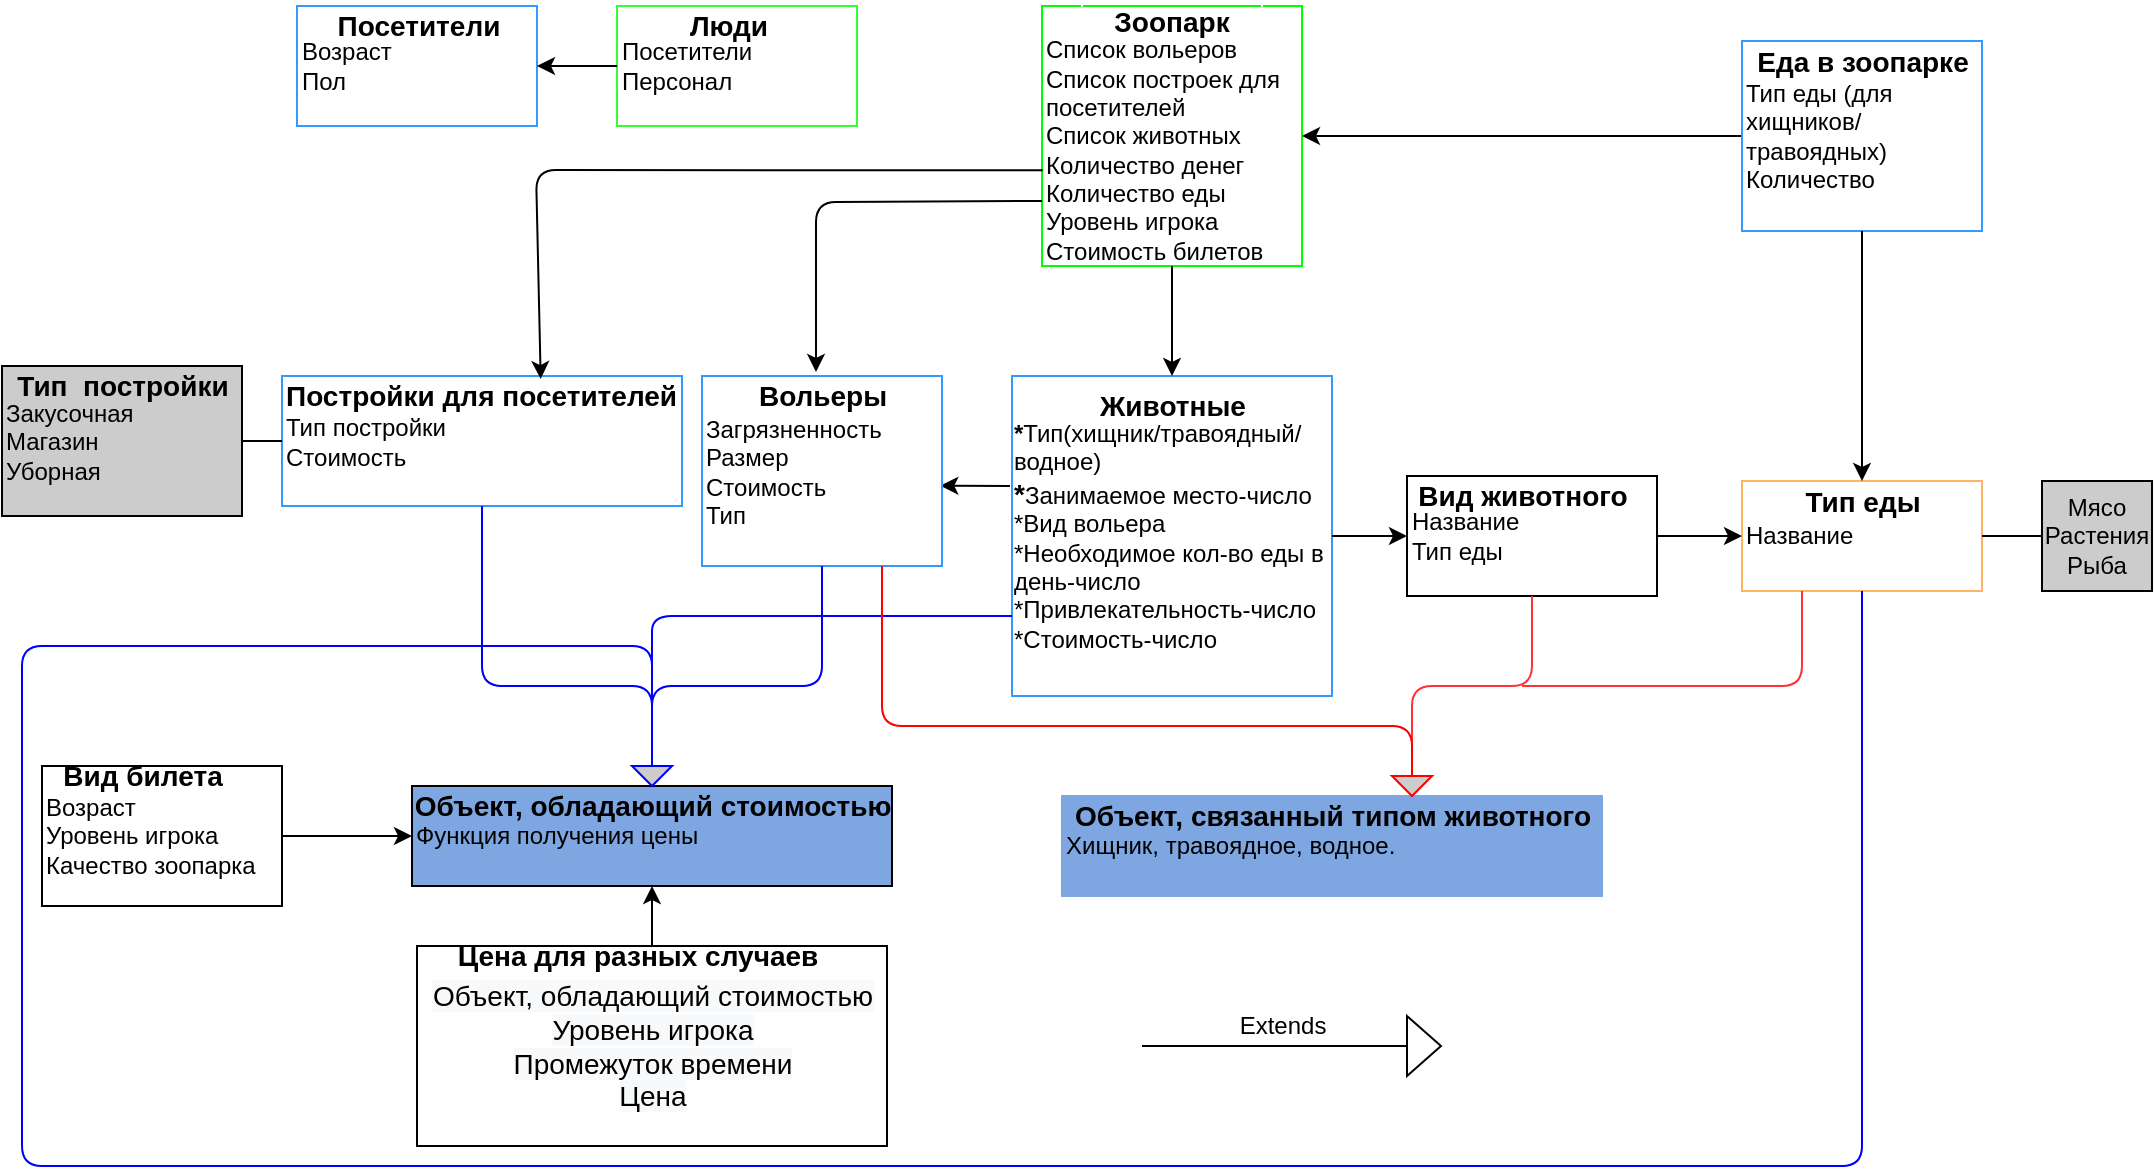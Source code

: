 <mxfile version="13.8.8" type="github">
  <diagram id="44roVjjL7hT9gKghZYSf" name="Page-1">
    <mxGraphModel dx="2012" dy="635" grid="1" gridSize="10" guides="1" tooltips="1" connect="1" arrows="1" fold="1" page="1" pageScale="1" pageWidth="827" pageHeight="1169" math="0" shadow="0">
      <root>
        <mxCell id="0" />
        <mxCell id="1" parent="0" />
        <mxCell id="1mpjec-wGM9LX6DmMd_U-1" value="&lt;div style=&quot;text-align: left&quot;&gt;&lt;b&gt;*&lt;/b&gt;&lt;span&gt;Тип(хищник/травоядный/водное)&lt;/span&gt;&lt;br&gt;&lt;/div&gt;&lt;div style=&quot;text-align: left&quot;&gt;&lt;span&gt;&lt;b&gt;&lt;font style=&quot;font-size: 14px&quot;&gt;*&lt;/font&gt;&lt;/b&gt;Занимаемое место-число&lt;/span&gt;&lt;/div&gt;&lt;div style=&quot;text-align: left&quot;&gt;&lt;span&gt;*Вид вольера&lt;/span&gt;&lt;/div&gt;&lt;div style=&quot;text-align: left&quot;&gt;&lt;span&gt;*Необходимое кол-во еды в день-число&lt;/span&gt;&lt;/div&gt;&lt;div style=&quot;text-align: left&quot;&gt;&lt;span&gt;*Привлекательность-число&lt;/span&gt;&lt;/div&gt;&lt;div style=&quot;text-align: left&quot;&gt;&lt;span&gt;*Стоимость-число&lt;/span&gt;&lt;/div&gt;" style="whiteSpace=wrap;html=1;aspect=fixed;shadow=0;strokeColor=#3399FF;" parent="1" vertex="1">
          <mxGeometry x="365" y="375" width="160" height="160" as="geometry" />
        </mxCell>
        <mxCell id="tJPeNfGzK6K1vNvz1bMZ-6" value="" style="endArrow=classic;html=1;entryX=0;entryY=0.5;entryDx=0;entryDy=0;exitX=1;exitY=0.5;exitDx=0;exitDy=0;" parent="1" source="1mpjec-wGM9LX6DmMd_U-1" target="u7DJm_EilE4YctPllRHo-5" edge="1">
          <mxGeometry width="50" height="50" relative="1" as="geometry">
            <mxPoint x="440" y="530" as="sourcePoint" />
            <mxPoint x="445" y="610" as="targetPoint" />
          </mxGeometry>
        </mxCell>
        <mxCell id="tJPeNfGzK6K1vNvz1bMZ-8" value="" style="endArrow=classic;html=1;entryX=0.993;entryY=0.577;entryDx=0;entryDy=0;entryPerimeter=0;" parent="1" target="tJPeNfGzK6K1vNvz1bMZ-16" edge="1">
          <mxGeometry width="50" height="50" relative="1" as="geometry">
            <mxPoint x="364" y="430" as="sourcePoint" />
            <mxPoint x="310" y="460.0" as="targetPoint" />
            <Array as="points" />
          </mxGeometry>
        </mxCell>
        <mxCell id="tJPeNfGzK6K1vNvz1bMZ-9" value="&lt;br&gt;Список вольеров&lt;br&gt;Список построек для посетителей&lt;br&gt;Список животных&lt;br&gt;Количество денег&lt;br&gt;Количество еды&lt;br&gt;Уровень игрока&lt;br&gt;Стоимость билетов" style="whiteSpace=wrap;html=1;aspect=fixed;align=left;strokeColor=#00FF00;" parent="1" vertex="1">
          <mxGeometry x="380" y="190" width="130" height="130" as="geometry" />
        </mxCell>
        <mxCell id="tJPeNfGzK6K1vNvz1bMZ-10" value="" style="endArrow=classic;html=1;entryX=0.5;entryY=0;entryDx=0;entryDy=0;exitX=0.5;exitY=1;exitDx=0;exitDy=0;" parent="1" source="tJPeNfGzK6K1vNvz1bMZ-9" target="1mpjec-wGM9LX6DmMd_U-1" edge="1">
          <mxGeometry width="50" height="50" relative="1" as="geometry">
            <mxPoint x="380" y="540" as="sourcePoint" />
            <mxPoint x="430" y="490" as="targetPoint" />
            <Array as="points" />
          </mxGeometry>
        </mxCell>
        <mxCell id="tJPeNfGzK6K1vNvz1bMZ-13" style="edgeStyle=orthogonalEdgeStyle;rounded=0;orthogonalLoop=1;jettySize=auto;html=1;exitX=0;exitY=0.5;exitDx=0;exitDy=0;entryX=1;entryY=0.5;entryDx=0;entryDy=0;" parent="1" source="tJPeNfGzK6K1vNvz1bMZ-11" target="tJPeNfGzK6K1vNvz1bMZ-9" edge="1">
          <mxGeometry relative="1" as="geometry" />
        </mxCell>
        <mxCell id="tJPeNfGzK6K1vNvz1bMZ-11" value="Тип еды (для хищников/травоядных)&lt;br&gt;Количество" style="rounded=0;whiteSpace=wrap;html=1;align=left;strokeColor=#3399FF;" parent="1" vertex="1">
          <mxGeometry x="730" y="207.5" width="120" height="95" as="geometry" />
        </mxCell>
        <mxCell id="tJPeNfGzK6K1vNvz1bMZ-15" value="&lt;div&gt;&lt;span&gt;Тип постройки&amp;nbsp;&lt;/span&gt;&lt;/div&gt;&lt;div&gt;&lt;span&gt;Стоимость&lt;/span&gt;&lt;/div&gt;" style="rounded=0;whiteSpace=wrap;html=1;strokeColor=#3399FF;align=left;" parent="1" vertex="1">
          <mxGeometry y="375" width="200" height="65" as="geometry" />
        </mxCell>
        <mxCell id="tJPeNfGzK6K1vNvz1bMZ-16" value="Загрязненность&lt;br&gt;Размер&lt;br&gt;Стоимость&lt;br&gt;Тип&amp;nbsp;" style="rounded=0;whiteSpace=wrap;html=1;strokeColor=#3399FF;align=left;" parent="1" vertex="1">
          <mxGeometry x="210" y="375" width="120" height="95" as="geometry" />
        </mxCell>
        <mxCell id="tJPeNfGzK6K1vNvz1bMZ-18" value="" style="endArrow=classic;html=1;exitX=0;exitY=0.75;exitDx=0;exitDy=0;" parent="1" source="tJPeNfGzK6K1vNvz1bMZ-9" edge="1">
          <mxGeometry width="50" height="50" relative="1" as="geometry">
            <mxPoint x="240" y="500" as="sourcePoint" />
            <mxPoint x="267" y="373" as="targetPoint" />
            <Array as="points">
              <mxPoint x="267" y="288" />
            </Array>
          </mxGeometry>
        </mxCell>
        <mxCell id="tJPeNfGzK6K1vNvz1bMZ-19" value="" style="endArrow=classic;html=1;exitX=0.003;exitY=0.632;exitDx=0;exitDy=0;exitPerimeter=0;entryX=0.616;entryY=0.076;entryDx=0;entryDy=0;entryPerimeter=0;" parent="1" source="tJPeNfGzK6K1vNvz1bMZ-9" target="tJPeNfGzK6K1vNvz1bMZ-33" edge="1">
          <mxGeometry width="50" height="50" relative="1" as="geometry">
            <mxPoint x="240" y="500" as="sourcePoint" />
            <mxPoint x="129" y="367" as="targetPoint" />
            <Array as="points">
              <mxPoint x="127" y="272" />
            </Array>
          </mxGeometry>
        </mxCell>
        <mxCell id="tJPeNfGzK6K1vNvz1bMZ-22" value="Возраст&lt;br&gt;Пол" style="rounded=0;whiteSpace=wrap;html=1;strokeColor=#3399FF;align=left;" parent="1" vertex="1">
          <mxGeometry x="7.5" y="190" width="120" height="60" as="geometry" />
        </mxCell>
        <mxCell id="tJPeNfGzK6K1vNvz1bMZ-23" value="Посетители&amp;nbsp;&lt;br&gt;Персонал" style="rounded=0;whiteSpace=wrap;html=1;shadow=0;strokeColor=#33FF33;align=left;" parent="1" vertex="1">
          <mxGeometry x="167.5" y="190" width="120" height="60" as="geometry" />
        </mxCell>
        <mxCell id="tJPeNfGzK6K1vNvz1bMZ-24" value="" style="endArrow=classic;html=1;entryX=1;entryY=0.5;entryDx=0;entryDy=0;exitX=0;exitY=0.5;exitDx=0;exitDy=0;" parent="1" source="tJPeNfGzK6K1vNvz1bMZ-23" target="tJPeNfGzK6K1vNvz1bMZ-22" edge="1">
          <mxGeometry width="50" height="50" relative="1" as="geometry">
            <mxPoint x="147.5" y="340" as="sourcePoint" />
            <mxPoint x="197.5" y="290" as="targetPoint" />
          </mxGeometry>
        </mxCell>
        <mxCell id="tJPeNfGzK6K1vNvz1bMZ-25" value="&lt;font style=&quot;font-size: 14px&quot;&gt;&lt;b&gt;Зоопарк&lt;/b&gt;&lt;/font&gt;" style="text;html=1;strokeColor=#FFFFFF;fillColor=none;align=center;verticalAlign=middle;whiteSpace=wrap;rounded=0;shadow=0;" parent="1" vertex="1">
          <mxGeometry x="400" y="187.5" width="90" height="20" as="geometry" />
        </mxCell>
        <mxCell id="tJPeNfGzK6K1vNvz1bMZ-26" value="&lt;font style=&quot;font-size: 14px&quot;&gt;&lt;b&gt;Еда в зоопарке&lt;/b&gt;&lt;/font&gt;" style="text;html=1;align=center;verticalAlign=middle;resizable=0;points=[];autosize=1;" parent="1" vertex="1">
          <mxGeometry x="730" y="207.5" width="120" height="20" as="geometry" />
        </mxCell>
        <mxCell id="tJPeNfGzK6K1vNvz1bMZ-27" value="&lt;div&gt;&lt;div&gt;Название&lt;/div&gt;&lt;/div&gt;" style="rounded=0;whiteSpace=wrap;html=1;strokeColor=#FFB366;align=left;" parent="1" vertex="1">
          <mxGeometry x="730" y="427.5" width="120" height="55" as="geometry" />
        </mxCell>
        <mxCell id="tJPeNfGzK6K1vNvz1bMZ-29" value="" style="endArrow=classic;html=1;entryX=0.5;entryY=0;entryDx=0;entryDy=0;exitX=0.5;exitY=1;exitDx=0;exitDy=0;" parent="1" source="tJPeNfGzK6K1vNvz1bMZ-11" target="tJPeNfGzK6K1vNvz1bMZ-27" edge="1">
          <mxGeometry width="50" height="50" relative="1" as="geometry">
            <mxPoint x="485" y="410" as="sourcePoint" />
            <mxPoint x="535" y="360" as="targetPoint" />
          </mxGeometry>
        </mxCell>
        <mxCell id="tJPeNfGzK6K1vNvz1bMZ-30" value="&lt;font style=&quot;font-size: 14px&quot;&gt;&lt;b&gt;Тип еды&lt;/b&gt;&lt;/font&gt;" style="text;html=1;align=center;verticalAlign=middle;resizable=0;points=[];autosize=1;" parent="1" vertex="1">
          <mxGeometry x="755" y="427.5" width="70" height="20" as="geometry" />
        </mxCell>
        <mxCell id="tJPeNfGzK6K1vNvz1bMZ-32" value="&lt;font style=&quot;font-size: 14px&quot;&gt;&lt;b&gt;Вольеры&lt;/b&gt;&lt;/font&gt;" style="text;html=1;align=center;verticalAlign=middle;resizable=0;points=[];autosize=1;" parent="1" vertex="1">
          <mxGeometry x="230" y="375" width="80" height="20" as="geometry" />
        </mxCell>
        <mxCell id="tJPeNfGzK6K1vNvz1bMZ-33" value="&lt;font style=&quot;font-size: 14px&quot;&gt;&lt;b&gt;Постройки для посетителей&lt;/b&gt;&lt;/font&gt;" style="text;html=1;align=left;verticalAlign=middle;resizable=0;points=[];autosize=1;" parent="1" vertex="1">
          <mxGeometry y="375" width="210" height="20" as="geometry" />
        </mxCell>
        <mxCell id="tJPeNfGzK6K1vNvz1bMZ-34" value="&lt;font style=&quot;font-size: 14px&quot;&gt;&lt;b&gt;Животные&lt;/b&gt;&lt;/font&gt;" style="text;html=1;align=center;verticalAlign=middle;resizable=0;points=[];autosize=1;" parent="1" vertex="1">
          <mxGeometry x="400" y="380" width="90" height="20" as="geometry" />
        </mxCell>
        <mxCell id="tJPeNfGzK6K1vNvz1bMZ-35" style="edgeStyle=orthogonalEdgeStyle;rounded=0;orthogonalLoop=1;jettySize=auto;html=1;exitX=0.5;exitY=1;exitDx=0;exitDy=0;" parent="1" source="tJPeNfGzK6K1vNvz1bMZ-27" target="tJPeNfGzK6K1vNvz1bMZ-27" edge="1">
          <mxGeometry relative="1" as="geometry" />
        </mxCell>
        <mxCell id="tJPeNfGzK6K1vNvz1bMZ-42" value="&lt;b&gt;&lt;font style=&quot;font-size: 14px&quot;&gt;Люди&lt;/font&gt;&lt;/b&gt;" style="text;html=1;align=center;verticalAlign=middle;resizable=0;points=[];autosize=1;" parent="1" vertex="1">
          <mxGeometry x="197.5" y="190" width="50" height="20" as="geometry" />
        </mxCell>
        <mxCell id="tJPeNfGzK6K1vNvz1bMZ-43" value="&lt;font style=&quot;font-size: 14px&quot;&gt;&lt;b&gt;Посетители&lt;/b&gt;&lt;/font&gt;" style="text;html=1;align=center;verticalAlign=middle;resizable=0;points=[];autosize=1;" parent="1" vertex="1">
          <mxGeometry x="17.5" y="190" width="100" height="20" as="geometry" />
        </mxCell>
        <mxCell id="tJPeNfGzK6K1vNvz1bMZ-50" value="&lt;div&gt;&lt;span&gt;Закусочная&lt;/span&gt;&lt;/div&gt;&lt;div&gt;&lt;span&gt;Магазин&lt;/span&gt;&lt;/div&gt;&lt;div&gt;&lt;span&gt;Уборная&lt;/span&gt;&lt;/div&gt;" style="rounded=0;whiteSpace=wrap;html=1;shadow=0;strokeColor=#000000;fillColor=#CCCCCC;align=left;" parent="1" vertex="1">
          <mxGeometry x="-140" y="370" width="120" height="75" as="geometry" />
        </mxCell>
        <mxCell id="tJPeNfGzK6K1vNvz1bMZ-52" value="&lt;font style=&quot;font-size: 14px&quot;&gt;&lt;b&gt;Тип&amp;nbsp; постройки&lt;/b&gt;&lt;/font&gt;" style="text;html=1;align=center;verticalAlign=middle;resizable=0;points=[];autosize=1;shadow=0;" parent="1" vertex="1">
          <mxGeometry x="-140" y="370" width="120" height="20" as="geometry" />
        </mxCell>
        <mxCell id="u7DJm_EilE4YctPllRHo-1" value="Функция получения цены" style="rounded=0;whiteSpace=wrap;html=1;align=left;fillColor=#7EA6E0;" vertex="1" parent="1">
          <mxGeometry x="65" y="580" width="240" height="50" as="geometry" />
        </mxCell>
        <mxCell id="u7DJm_EilE4YctPllRHo-2" value="Хищник, травоядное, водное.&amp;nbsp;" style="rounded=0;whiteSpace=wrap;html=1;align=left;fillColor=#7EA6E0;strokeColor=#7EA6E0;" vertex="1" parent="1">
          <mxGeometry x="390" y="585" width="270" height="50" as="geometry" />
        </mxCell>
        <mxCell id="u7DJm_EilE4YctPllRHo-3" value="&lt;font style=&quot;font-size: 14px&quot;&gt;&lt;b&gt;Объект, обладающий стоимостью&lt;/b&gt;&lt;/font&gt;" style="text;html=1;align=center;verticalAlign=middle;resizable=0;points=[];autosize=1;" vertex="1" parent="1">
          <mxGeometry x="60" y="580" width="250" height="20" as="geometry" />
        </mxCell>
        <mxCell id="u7DJm_EilE4YctPllRHo-4" value="&lt;font&gt;&lt;b style=&quot;font-size: 14px&quot;&gt;Объект, &lt;/b&gt;&lt;span style=&quot;font-size: 14px&quot;&gt;&lt;b&gt;связанный&lt;/b&gt;&lt;/span&gt;&lt;b style=&quot;font-size: 14px&quot;&gt;&amp;nbsp;типом животного&lt;/b&gt;&lt;/font&gt;" style="text;html=1;align=center;verticalAlign=middle;resizable=0;points=[];autosize=1;" vertex="1" parent="1">
          <mxGeometry x="390" y="585" width="270" height="20" as="geometry" />
        </mxCell>
        <mxCell id="u7DJm_EilE4YctPllRHo-5" value="Название&amp;nbsp;&lt;br&gt;&lt;div&gt;&lt;span&gt;Тип еды&lt;/span&gt;&lt;/div&gt;" style="rounded=0;whiteSpace=wrap;html=1;align=left;" vertex="1" parent="1">
          <mxGeometry x="562.5" y="425" width="125" height="60" as="geometry" />
        </mxCell>
        <mxCell id="u7DJm_EilE4YctPllRHo-6" value="&lt;font style=&quot;font-size: 14px&quot;&gt;&lt;b&gt;Вид животного&lt;/b&gt;&lt;/font&gt;" style="text;html=1;align=center;verticalAlign=middle;resizable=0;points=[];autosize=1;" vertex="1" parent="1">
          <mxGeometry x="560" y="425" width="120" height="20" as="geometry" />
        </mxCell>
        <mxCell id="u7DJm_EilE4YctPllRHo-10" value="Мясо&lt;br&gt;Растения&lt;br&gt;Рыба" style="whiteSpace=wrap;html=1;aspect=fixed;fillColor=#CCCCCC;" vertex="1" parent="1">
          <mxGeometry x="880" y="427.5" width="55" height="55" as="geometry" />
        </mxCell>
        <mxCell id="u7DJm_EilE4YctPllRHo-11" value="" style="endArrow=none;html=1;entryX=0;entryY=0.5;entryDx=0;entryDy=0;exitX=1;exitY=0.5;exitDx=0;exitDy=0;" edge="1" parent="1" source="tJPeNfGzK6K1vNvz1bMZ-27" target="u7DJm_EilE4YctPllRHo-10">
          <mxGeometry width="50" height="50" relative="1" as="geometry">
            <mxPoint x="570" y="275" as="sourcePoint" />
            <mxPoint x="620" y="225" as="targetPoint" />
          </mxGeometry>
        </mxCell>
        <mxCell id="u7DJm_EilE4YctPllRHo-12" value="" style="endArrow=classic;html=1;entryX=0;entryY=0.5;entryDx=0;entryDy=0;exitX=1;exitY=0.5;exitDx=0;exitDy=0;" edge="1" parent="1" source="u7DJm_EilE4YctPllRHo-5" target="tJPeNfGzK6K1vNvz1bMZ-27">
          <mxGeometry width="50" height="50" relative="1" as="geometry">
            <mxPoint x="570" y="285" as="sourcePoint" />
            <mxPoint x="620" y="235" as="targetPoint" />
          </mxGeometry>
        </mxCell>
        <mxCell id="u7DJm_EilE4YctPllRHo-13" value="Возраст&lt;br&gt;Уровень игрока&lt;br&gt;Качество зоопарка" style="rounded=0;whiteSpace=wrap;html=1;shadow=0;strokeColor=#000000;align=left;" vertex="1" parent="1">
          <mxGeometry x="-120" y="570" width="120" height="70" as="geometry" />
        </mxCell>
        <mxCell id="u7DJm_EilE4YctPllRHo-14" value="&lt;span style=&quot;color: rgb(0 , 0 , 0) ; font-family: &amp;#34;helvetica&amp;#34; ; font-size: 14px ; font-style: normal ; letter-spacing: normal ; text-align: center ; text-indent: 0px ; text-transform: none ; word-spacing: 0px ; background-color: rgb(248 , 249 , 250)&quot;&gt;Объект, обладающий стоимостью&lt;br&gt;Уровень игрока&lt;br&gt;Промежуток времени&lt;br&gt;Цена&lt;br&gt;&lt;/span&gt;" style="rounded=0;whiteSpace=wrap;html=1;shadow=0;strokeColor=#000000;" vertex="1" parent="1">
          <mxGeometry x="67.5" y="660" width="235" height="100" as="geometry" />
        </mxCell>
        <mxCell id="u7DJm_EilE4YctPllRHo-15" value="&lt;font style=&quot;font-size: 14px&quot;&gt;&lt;b&gt;Вид билета&lt;/b&gt;&lt;/font&gt;" style="text;html=1;align=center;verticalAlign=middle;resizable=0;points=[];autosize=1;" vertex="1" parent="1">
          <mxGeometry x="-120" y="565" width="100" height="20" as="geometry" />
        </mxCell>
        <mxCell id="u7DJm_EilE4YctPllRHo-16" value="&lt;font style=&quot;font-size: 14px&quot;&gt;&lt;b&gt;Цена для разных случаев&lt;/b&gt;&lt;/font&gt;" style="text;html=1;strokeColor=none;fillColor=none;align=center;verticalAlign=middle;whiteSpace=wrap;rounded=0;shadow=0;" vertex="1" parent="1">
          <mxGeometry x="67.5" y="660" width="220" height="10" as="geometry" />
        </mxCell>
        <mxCell id="u7DJm_EilE4YctPllRHo-21" value="" style="endArrow=classic;html=1;exitX=0.5;exitY=0;exitDx=0;exitDy=0;" edge="1" parent="1" source="u7DJm_EilE4YctPllRHo-14">
          <mxGeometry width="50" height="50" relative="1" as="geometry">
            <mxPoint x="90" y="940" as="sourcePoint" />
            <mxPoint x="185" y="630" as="targetPoint" />
          </mxGeometry>
        </mxCell>
        <mxCell id="u7DJm_EilE4YctPllRHo-23" value="" style="endArrow=classic;html=1;entryX=0;entryY=0.5;entryDx=0;entryDy=0;exitX=1;exitY=0.5;exitDx=0;exitDy=0;" edge="1" parent="1" source="u7DJm_EilE4YctPllRHo-13" target="u7DJm_EilE4YctPllRHo-1">
          <mxGeometry width="50" height="50" relative="1" as="geometry">
            <mxPoint x="130" y="590" as="sourcePoint" />
            <mxPoint x="180" y="540" as="targetPoint" />
          </mxGeometry>
        </mxCell>
        <mxCell id="u7DJm_EilE4YctPllRHo-34" value="" style="endArrow=none;html=1;exitX=0.5;exitY=1;exitDx=0;exitDy=0;entryX=0;entryY=0.5;entryDx=0;entryDy=0;strokeColor=#0000FF;" edge="1" parent="1" target="u7DJm_EilE4YctPllRHo-40" source="tJPeNfGzK6K1vNvz1bMZ-15">
          <mxGeometry width="50" height="50" relative="1" as="geometry">
            <mxPoint x="390" y="780" as="sourcePoint" />
            <mxPoint x="170" y="540" as="targetPoint" />
            <Array as="points">
              <mxPoint x="100" y="530" />
              <mxPoint x="185" y="530" />
            </Array>
          </mxGeometry>
        </mxCell>
        <mxCell id="u7DJm_EilE4YctPllRHo-35" value="" style="triangle;whiteSpace=wrap;html=1;shadow=0;strokeColor=#FF0000;fillColor=#CCCCCC;rotation=90;" vertex="1" parent="1">
          <mxGeometry x="560" y="570" width="10" height="20" as="geometry" />
        </mxCell>
        <mxCell id="u7DJm_EilE4YctPllRHo-40" value="" style="triangle;whiteSpace=wrap;html=1;shadow=0;strokeColor=#0000FF;fillColor=#CCCCCC;rotation=90;" vertex="1" parent="1">
          <mxGeometry x="180" y="565" width="10" height="20" as="geometry" />
        </mxCell>
        <mxCell id="u7DJm_EilE4YctPllRHo-41" value="" style="endArrow=none;html=1;entryX=0.5;entryY=1;entryDx=0;entryDy=0;exitX=0;exitY=0.5;exitDx=0;exitDy=0;strokeColor=#0000FF;" edge="1" parent="1" source="u7DJm_EilE4YctPllRHo-40" target="tJPeNfGzK6K1vNvz1bMZ-16">
          <mxGeometry width="50" height="50" relative="1" as="geometry">
            <mxPoint x="480" y="590" as="sourcePoint" />
            <mxPoint x="530" y="540" as="targetPoint" />
            <Array as="points">
              <mxPoint x="185" y="530" />
              <mxPoint x="270" y="530" />
            </Array>
          </mxGeometry>
        </mxCell>
        <mxCell id="u7DJm_EilE4YctPllRHo-42" value="" style="endArrow=none;html=1;entryX=0;entryY=0.75;entryDx=0;entryDy=0;exitX=0;exitY=0.5;exitDx=0;exitDy=0;strokeColor=#0000FF;" edge="1" parent="1" source="u7DJm_EilE4YctPllRHo-40" target="1mpjec-wGM9LX6DmMd_U-1">
          <mxGeometry width="50" height="50" relative="1" as="geometry">
            <mxPoint x="480" y="590" as="sourcePoint" />
            <mxPoint x="530" y="540" as="targetPoint" />
            <Array as="points">
              <mxPoint x="185" y="520" />
              <mxPoint x="185" y="495" />
            </Array>
          </mxGeometry>
        </mxCell>
        <mxCell id="u7DJm_EilE4YctPllRHo-43" value="" style="endArrow=none;html=1;entryX=0.5;entryY=1;entryDx=0;entryDy=0;exitX=0;exitY=0.5;exitDx=0;exitDy=0;strokeColor=#0000FF;" edge="1" parent="1" source="u7DJm_EilE4YctPllRHo-40" target="tJPeNfGzK6K1vNvz1bMZ-27">
          <mxGeometry width="50" height="50" relative="1" as="geometry">
            <mxPoint x="480" y="660" as="sourcePoint" />
            <mxPoint x="530" y="610" as="targetPoint" />
            <Array as="points">
              <mxPoint x="185" y="510" />
              <mxPoint x="-130" y="510" />
              <mxPoint x="-130" y="770" />
              <mxPoint x="790" y="770" />
            </Array>
          </mxGeometry>
        </mxCell>
        <mxCell id="u7DJm_EilE4YctPllRHo-44" value="" style="endArrow=none;html=1;entryX=0.5;entryY=1;entryDx=0;entryDy=0;exitX=0;exitY=0.5;exitDx=0;exitDy=0;strokeColor=#FF3333;" edge="1" parent="1" source="u7DJm_EilE4YctPllRHo-35" target="u7DJm_EilE4YctPllRHo-5">
          <mxGeometry width="50" height="50" relative="1" as="geometry">
            <mxPoint x="720" y="630" as="sourcePoint" />
            <mxPoint x="770" y="580" as="targetPoint" />
            <Array as="points">
              <mxPoint x="565" y="530" />
              <mxPoint x="625" y="530" />
            </Array>
          </mxGeometry>
        </mxCell>
        <mxCell id="u7DJm_EilE4YctPllRHo-45" value="" style="endArrow=none;html=1;entryX=0.25;entryY=1;entryDx=0;entryDy=0;fillColor=#CC0000;strokeColor=#FF3333;" edge="1" parent="1" target="tJPeNfGzK6K1vNvz1bMZ-27">
          <mxGeometry width="50" height="50" relative="1" as="geometry">
            <mxPoint x="620" y="530" as="sourcePoint" />
            <mxPoint x="770" y="580" as="targetPoint" />
            <Array as="points">
              <mxPoint x="760" y="530" />
            </Array>
          </mxGeometry>
        </mxCell>
        <mxCell id="u7DJm_EilE4YctPllRHo-46" value="" style="endArrow=none;html=1;entryX=0.75;entryY=1;entryDx=0;entryDy=0;exitX=0;exitY=0.5;exitDx=0;exitDy=0;fillColor=#FF0000;strokeColor=#FF0000;" edge="1" parent="1" source="u7DJm_EilE4YctPllRHo-35" target="tJPeNfGzK6K1vNvz1bMZ-16">
          <mxGeometry width="50" height="50" relative="1" as="geometry">
            <mxPoint x="720" y="630" as="sourcePoint" />
            <mxPoint x="770" y="580" as="targetPoint" />
            <Array as="points">
              <mxPoint x="565" y="550" />
              <mxPoint x="300" y="550" />
            </Array>
          </mxGeometry>
        </mxCell>
        <mxCell id="u7DJm_EilE4YctPllRHo-49" value="" style="endArrow=none;html=1;strokeColor=#000000;fillColor=#CC0000;entryX=1;entryY=0.5;entryDx=0;entryDy=0;exitX=0;exitY=0.5;exitDx=0;exitDy=0;" edge="1" parent="1" source="tJPeNfGzK6K1vNvz1bMZ-15" target="tJPeNfGzK6K1vNvz1bMZ-50">
          <mxGeometry width="50" height="50" relative="1" as="geometry">
            <mxPoint x="510" y="640" as="sourcePoint" />
            <mxPoint x="560" y="590" as="targetPoint" />
          </mxGeometry>
        </mxCell>
        <mxCell id="u7DJm_EilE4YctPllRHo-50" value="" style="endArrow=none;html=1;strokeColor=#000000;fillColor=#CC0000;" edge="1" parent="1" target="u7DJm_EilE4YctPllRHo-51">
          <mxGeometry width="50" height="50" relative="1" as="geometry">
            <mxPoint x="430" y="710" as="sourcePoint" />
            <mxPoint x="560" y="710" as="targetPoint" />
            <Array as="points">
              <mxPoint x="470" y="710" />
            </Array>
          </mxGeometry>
        </mxCell>
        <mxCell id="u7DJm_EilE4YctPllRHo-51" value="" style="triangle;whiteSpace=wrap;html=1;shadow=0;strokeColor=#000000;fillColor=#FFFFFF;" vertex="1" parent="1">
          <mxGeometry x="562.5" y="695" width="17" height="30" as="geometry" />
        </mxCell>
        <mxCell id="u7DJm_EilE4YctPllRHo-52" value="Extends" style="text;html=1;align=center;verticalAlign=middle;resizable=0;points=[];autosize=1;" vertex="1" parent="1">
          <mxGeometry x="470" y="690" width="60" height="20" as="geometry" />
        </mxCell>
      </root>
    </mxGraphModel>
  </diagram>
</mxfile>
